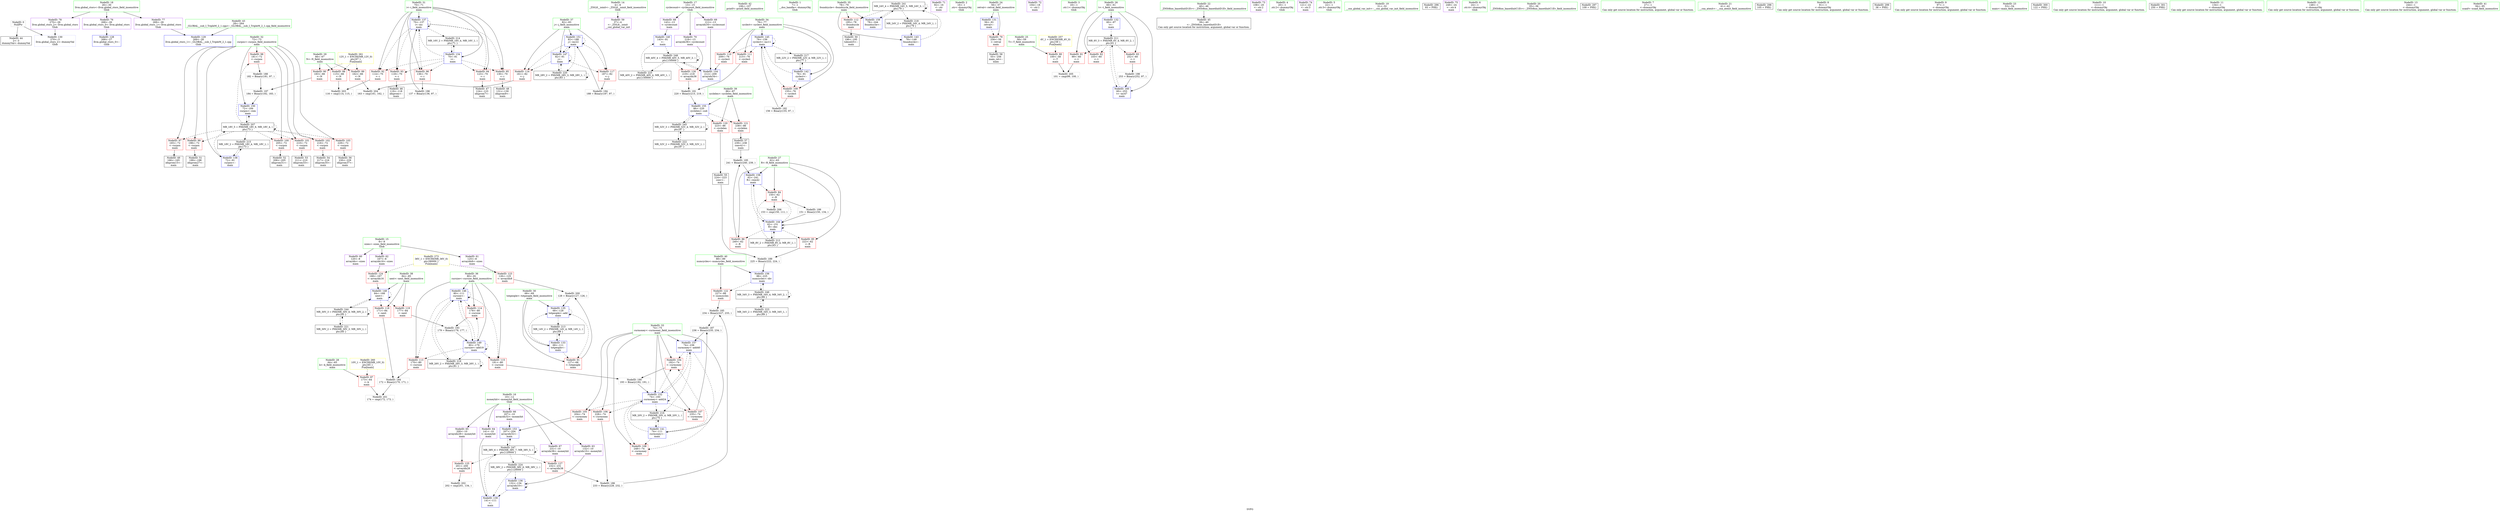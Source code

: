 digraph "SVFG" {
	label="SVFG";

	Node0x55bd08366790 [shape=record,color=grey,label="{NodeID: 0\nNullPtr}"];
	Node0x55bd08366790 -> Node0x55bd0838e950[style=solid];
	Node0x55bd08366790 -> Node0x55bd08394f70[style=solid];
	Node0x55bd0838ed60 [shape=record,color=red,label="{NodeID: 97\n165\<--72\n\<--curpos\nmain\n}"];
	Node0x55bd0838ed60 -> Node0x55bd0838fd80[style=solid];
	Node0x55bd08367390 [shape=record,color=green,label="{NodeID: 14\n4\<--6\n_ZStL8__ioinit\<--_ZStL8__ioinit_field_insensitive\nGlob }"];
	Node0x55bd08367390 -> Node0x55bd083905a0[style=solid];
	Node0x55bd08392770 [shape=record,color=grey,label="{NodeID: 194\n188 = Binary(187, 97, )\n}"];
	Node0x55bd08392770 -> Node0x55bd08396080[style=solid];
	Node0x55bd0838f8c0 [shape=record,color=red,label="{NodeID: 111\n215\<--76\n\<--cyclect\nmain\n}"];
	Node0x55bd0838f8c0 -> Node0x55bd08398440[style=solid];
	Node0x55bd0838dc50 [shape=record,color=green,label="{NodeID: 28\n64\<--65\nk\<--k_field_insensitive\nmain\n}"];
	Node0x55bd0838dc50 -> Node0x55bd08391c60[style=solid];
	Node0x55bd08394b60 [shape=record,color=red,label="{NodeID: 125\n201\<--200\n\<--arrayidx28\nmain\n}"];
	Node0x55bd08394b60 -> Node0x55bd0839a510[style=solid];
	Node0x55bd0838e7b0 [shape=record,color=green,label="{NodeID: 42\n106\<--107\nprintf\<--printf_field_insensitive\n}"];
	Node0x55bd083a6580 [shape=record,color=black,label="{NodeID: 222\nMR_32V_2 = PHI(MR_32V_3, MR_32V_1, )\npts\{87 \}\n}"];
	Node0x55bd083a6580 -> Node0x55bd083adc80[style=dashed];
	Node0x55bd083956c0 [shape=record,color=blue,label="{NodeID: 139\n141\<--111\n\<--\nmain\n}"];
	Node0x55bd083956c0 -> Node0x55bd083ae680[style=dashed];
	Node0x55bd08390330 [shape=record,color=black,label="{NodeID: 56\n230\<--229\nidxprom37\<--\nmain\n}"];
	Node0x55bd08396220 [shape=record,color=blue,label="{NodeID: 153\n207\<--204\narrayidx32\<--\nmain\n}"];
	Node0x55bd08396220 -> Node0x55bd083ae680[style=dashed];
	Node0x55bd08390e90 [shape=record,color=purple,label="{NodeID: 70\n218\<--13\narrayidx36\<--cyclecount\nmain\n}"];
	Node0x55bd08390e90 -> Node0x55bd08394c30[style=solid];
	Node0x55bd083919f0 [shape=record,color=red,label="{NodeID: 84\n150\<--62\n\<--R\nmain\n}"];
	Node0x55bd083919f0 -> Node0x55bd08392ef0[style=solid];
	Node0x55bd083919f0 -> Node0x55bd0839aad0[style=solid];
	Node0x55bd08387dd0 [shape=record,color=green,label="{NodeID: 1\n7\<--1\n__dso_handle\<--dummyObj\nGlob }"];
	Node0x55bd0838ee30 [shape=record,color=red,label="{NodeID: 98\n181\<--72\n\<--curpos\nmain\n}"];
	Node0x55bd0838ee30 -> Node0x55bd08397fc0[style=solid];
	Node0x55bd0838d400 [shape=record,color=green,label="{NodeID: 15\n8\<--9\nsizes\<--sizes_field_insensitive\nGlob }"];
	Node0x55bd0838d400 -> Node0x55bd08390670[style=solid];
	Node0x55bd0838d400 -> Node0x55bd08390740[style=solid];
	Node0x55bd0838d400 -> Node0x55bd08390810[style=solid];
	Node0x55bd083928f0 [shape=record,color=grey,label="{NodeID: 195\n241 = Binary(240, 239, )\n}"];
	Node0x55bd083928f0 -> Node0x55bd08396630[style=solid];
	Node0x55bd0838f990 [shape=record,color=red,label="{NodeID: 112\n195\<--78\n\<--foundcycle\nmain\n}"];
	Node0x55bd0838f990 -> Node0x55bd0838fe50[style=solid];
	Node0x55bd0838dd20 [shape=record,color=green,label="{NodeID: 29\n66\<--67\nN\<--N_field_insensitive\nmain\n}"];
	Node0x55bd0838dd20 -> Node0x55bd08391d30[style=solid];
	Node0x55bd0838dd20 -> Node0x55bd08391e00[style=solid];
	Node0x55bd0838dd20 -> Node0x55bd08391ed0[style=solid];
	Node0x55bd08394c30 [shape=record,color=red,label="{NodeID: 126\n219\<--218\n\<--arrayidx36\nmain\n}"];
	Node0x55bd08394c30 -> Node0x55bd08398440[style=solid];
	Node0x55bd0838e880 [shape=record,color=green,label="{NodeID: 43\n28\<--264\n_GLOBAL__sub_I_TripleM_2_1.cpp\<--_GLOBAL__sub_I_TripleM_2_1.cpp_field_insensitive\n}"];
	Node0x55bd0838e880 -> Node0x55bd08394ea0[style=solid];
	Node0x55bd083a6a80 [shape=record,color=black,label="{NodeID: 223\nMR_34V_2 = PHI(MR_34V_3, MR_34V_1, )\npts\{89 \}\n}"];
	Node0x55bd083a6a80 -> Node0x55bd083ae180[style=dashed];
	Node0x55bd08395790 [shape=record,color=blue,label="{NodeID: 140\n143\<--91\n\<--\nmain\n}"];
	Node0x55bd08395790 -> Node0x55bd083aeb80[style=dashed];
	Node0x55bd08390400 [shape=record,color=black,label="{NodeID: 57\n239\<--238\nconv41\<--\nmain\n}"];
	Node0x55bd08390400 -> Node0x55bd083928f0[style=solid];
	Node0x55bd083962f0 [shape=record,color=blue,label="{NodeID: 154\n212\<--209\narrayidx34\<--\nmain\n}"];
	Node0x55bd083962f0 -> Node0x55bd083aeb80[style=dashed];
	Node0x55bd08390f60 [shape=record,color=purple,label="{NodeID: 71\n92\<--16\n\<--.str\nmain\n}"];
	Node0x55bd08391ac0 [shape=record,color=red,label="{NodeID: 85\n222\<--62\n\<--R\nmain\n}"];
	Node0x55bd08391ac0 -> Node0x55bd08398140[style=solid];
	Node0x55bd08366b90 [shape=record,color=green,label="{NodeID: 2\n16\<--1\n.str\<--dummyObj\nGlob }"];
	Node0x55bd0838ef00 [shape=record,color=red,label="{NodeID: 99\n198\<--72\n\<--curpos\nmain\n}"];
	Node0x55bd0838ef00 -> Node0x55bd0838ff20[style=solid];
	Node0x55bd0838d490 [shape=record,color=green,label="{NodeID: 16\n10\<--12\nmoneyhit\<--moneyhit_field_insensitive\nGlob }"];
	Node0x55bd0838d490 -> Node0x55bd083908e0[style=solid];
	Node0x55bd0838d490 -> Node0x55bd083909b0[style=solid];
	Node0x55bd0838d490 -> Node0x55bd08390a80[style=solid];
	Node0x55bd0838d490 -> Node0x55bd08390b50[style=solid];
	Node0x55bd0838d490 -> Node0x55bd08390c20[style=solid];
	Node0x55bd08392a70 [shape=record,color=grey,label="{NodeID: 196\n137 = Binary(136, 97, )\n}"];
	Node0x55bd08392a70 -> Node0x55bd08395520[style=solid];
	Node0x55bd0838fa60 [shape=record,color=red,label="{NodeID: 113\n170\<--80\n\<--cursize\nmain\n}"];
	Node0x55bd0838fa60 -> Node0x55bd083979c0[style=solid];
	Node0x55bd0838ddf0 [shape=record,color=green,label="{NodeID: 30\n68\<--69\ntotpeople\<--totpeople_field_insensitive\nmain\n}"];
	Node0x55bd0838ddf0 -> Node0x55bd08391fa0[style=solid];
	Node0x55bd0838ddf0 -> Node0x55bd083951e0[style=solid];
	Node0x55bd0838ddf0 -> Node0x55bd08395380[style=solid];
	Node0x55bd08394d00 [shape=record,color=red,label="{NodeID: 127\n232\<--231\n\<--arrayidx38\nmain\n}"];
	Node0x55bd08394d00 -> Node0x55bd08397cc0[style=solid];
	Node0x55bd0838e950 [shape=record,color=black,label="{NodeID: 44\n2\<--3\ndummyVal\<--dummyVal\n}"];
	Node0x55bd083a6f80 [shape=record,color=black,label="{NodeID: 224\nMR_38V_2 = PHI(MR_38V_6, MR_38V_1, )\npts\{120000 \}\n}"];
	Node0x55bd083a6f80 -> Node0x55bd08395450[style=dashed];
	Node0x55bd083a6f80 -> Node0x55bd083956c0[style=dashed];
	Node0x55bd08395860 [shape=record,color=blue,label="{NodeID: 141\n74\<--111\ncurmoney\<--\nmain\n}"];
	Node0x55bd08395860 -> Node0x55bd0838f310[style=dashed];
	Node0x55bd08395860 -> Node0x55bd0838f650[style=dashed];
	Node0x55bd08395860 -> Node0x55bd08396150[style=dashed];
	Node0x55bd08395860 -> Node0x55bd083a4780[style=dashed];
	Node0x55bd083904d0 [shape=record,color=black,label="{NodeID: 58\n55\<--256\nmain_ret\<--\nmain\n}"];
	Node0x55bd083963c0 [shape=record,color=blue,label="{NodeID: 155\n86\<--220\ncyclelen\<--sub\nmain\n}"];
	Node0x55bd083963c0 -> Node0x55bd08394750[style=dashed];
	Node0x55bd083963c0 -> Node0x55bd08394820[style=dashed];
	Node0x55bd083963c0 -> Node0x55bd083adc80[style=dashed];
	Node0x55bd08391030 [shape=record,color=purple,label="{NodeID: 72\n104\<--18\n\<--.str.1\nmain\n}"];
	Node0x55bd08391b90 [shape=record,color=red,label="{NodeID: 86\n240\<--62\n\<--R\nmain\n}"];
	Node0x55bd08391b90 -> Node0x55bd083928f0[style=solid];
	Node0x55bd08366cb0 [shape=record,color=green,label="{NodeID: 3\n18\<--1\n.str.1\<--dummyObj\nGlob }"];
	Node0x55bd0838efd0 [shape=record,color=red,label="{NodeID: 100\n205\<--72\n\<--curpos\nmain\n}"];
	Node0x55bd0838efd0 -> Node0x55bd0838fff0[style=solid];
	Node0x55bd0838d520 [shape=record,color=green,label="{NodeID: 17\n13\<--15\ncyclecount\<--cyclecount_field_insensitive\nGlob }"];
	Node0x55bd0838d520 -> Node0x55bd08390cf0[style=solid];
	Node0x55bd0838d520 -> Node0x55bd08390dc0[style=solid];
	Node0x55bd0838d520 -> Node0x55bd08390e90[style=solid];
	Node0x55bd08392bf0 [shape=record,color=grey,label="{NodeID: 197\n184 = Binary(182, 183, )\n}"];
	Node0x55bd08392bf0 -> Node0x55bd08395fb0[style=solid];
	Node0x55bd0838fb30 [shape=record,color=red,label="{NodeID: 114\n178\<--80\n\<--cursize\nmain\n}"];
	Node0x55bd0838fb30 -> Node0x55bd083925f0[style=solid];
	Node0x55bd0838dec0 [shape=record,color=green,label="{NodeID: 31\n70\<--71\ni\<--i_field_insensitive\nmain\n}"];
	Node0x55bd0838dec0 -> Node0x55bd08392070[style=solid];
	Node0x55bd0838dec0 -> Node0x55bd08392140[style=solid];
	Node0x55bd0838dec0 -> Node0x55bd08392210[style=solid];
	Node0x55bd0838dec0 -> Node0x55bd083922e0[style=solid];
	Node0x55bd0838dec0 -> Node0x55bd0838ec90[style=solid];
	Node0x55bd0838dec0 -> Node0x55bd083952b0[style=solid];
	Node0x55bd0838dec0 -> Node0x55bd08395520[style=solid];
	Node0x55bd083a2e80 [shape=record,color=black,label="{NodeID: 211\nMR_6V_3 = PHI(MR_6V_4, MR_6V_2, )\npts\{61 \}\n}"];
	Node0x55bd083a2e80 -> Node0x55bd08391780[style=dashed];
	Node0x55bd083a2e80 -> Node0x55bd08391850[style=dashed];
	Node0x55bd083a2e80 -> Node0x55bd08391920[style=dashed];
	Node0x55bd083a2e80 -> Node0x55bd083967d0[style=dashed];
	Node0x55bd08394dd0 [shape=record,color=blue,label="{NodeID: 128\n268\<--27\nllvm.global_ctors_0\<--\nGlob }"];
	Node0x55bd0838ea20 [shape=record,color=black,label="{NodeID: 45\n39\<--40\n\<--_ZNSt8ios_base4InitD1Ev\nCan only get source location for instruction, argument, global var or function.}"];
	Node0x55bd083a7c90 [shape=record,color=black,label="{NodeID: 225\nMR_40V_2 = PHI(MR_40V_4, MR_40V_1, )\npts\{150000 \}\n}"];
	Node0x55bd083a7c90 -> Node0x55bd08395790[style=dashed];
	Node0x55bd08395930 [shape=record,color=blue,label="{NodeID: 142\n76\<--91\ncyclect\<--\nmain\n}"];
	Node0x55bd08395930 -> Node0x55bd0838f720[style=dashed];
	Node0x55bd08395930 -> Node0x55bd08395ba0[style=dashed];
	Node0x55bd08395930 -> Node0x55bd083a4c80[style=dashed];
	Node0x55bd083905a0 [shape=record,color=purple,label="{NodeID: 59\n37\<--4\n\<--_ZStL8__ioinit\n__cxx_global_var_init\n}"];
	Node0x55bd08396490 [shape=record,color=blue,label="{NodeID: 156\n88\<--225\nnumcycles\<--div\nmain\n}"];
	Node0x55bd08396490 -> Node0x55bd083948f0[style=dashed];
	Node0x55bd08396490 -> Node0x55bd083ae180[style=dashed];
	Node0x55bd08391100 [shape=record,color=purple,label="{NodeID: 73\n108\<--20\n\<--.str.2\nmain\n}"];
	Node0x55bd08391c60 [shape=record,color=red,label="{NodeID: 87\n173\<--64\n\<--k\nmain\n}"];
	Node0x55bd08391c60 -> Node0x55bd083931f0[style=solid];
	Node0x55bd08366d40 [shape=record,color=green,label="{NodeID: 4\n20\<--1\n.str.2\<--dummyObj\nGlob }"];
	Node0x55bd083979c0 [shape=record,color=grey,label="{NodeID: 184\n172 = Binary(170, 171, )\n}"];
	Node0x55bd083979c0 -> Node0x55bd083931f0[style=solid];
	Node0x55bd0838f0a0 [shape=record,color=red,label="{NodeID: 101\n210\<--72\n\<--curpos\nmain\n}"];
	Node0x55bd0838f0a0 -> Node0x55bd083900c0[style=solid];
	Node0x55bd0838d5b0 [shape=record,color=green,label="{NodeID: 18\n26\<--30\nllvm.global_ctors\<--llvm.global_ctors_field_insensitive\nGlob }"];
	Node0x55bd0838d5b0 -> Node0x55bd08391370[style=solid];
	Node0x55bd0838d5b0 -> Node0x55bd08391440[style=solid];
	Node0x55bd0838d5b0 -> Node0x55bd08391510[style=solid];
	Node0x55bd08392d70 [shape=record,color=grey,label="{NodeID: 198\n253 = Binary(252, 97, )\n}"];
	Node0x55bd08392d70 -> Node0x55bd083967d0[style=solid];
	Node0x55bd0838fc00 [shape=record,color=red,label="{NodeID: 115\n191\<--80\n\<--cursize\nmain\n}"];
	Node0x55bd0838fc00 -> Node0x55bd083982c0[style=solid];
	Node0x55bd0838df90 [shape=record,color=green,label="{NodeID: 32\n72\<--73\ncurpos\<--curpos_field_insensitive\nmain\n}"];
	Node0x55bd0838df90 -> Node0x55bd0838ed60[style=solid];
	Node0x55bd0838df90 -> Node0x55bd0838ee30[style=solid];
	Node0x55bd0838df90 -> Node0x55bd0838ef00[style=solid];
	Node0x55bd0838df90 -> Node0x55bd0838efd0[style=solid];
	Node0x55bd0838df90 -> Node0x55bd0838f0a0[style=solid];
	Node0x55bd0838df90 -> Node0x55bd0838f170[style=solid];
	Node0x55bd0838df90 -> Node0x55bd0838f240[style=solid];
	Node0x55bd0838df90 -> Node0x55bd083955f0[style=solid];
	Node0x55bd0838df90 -> Node0x55bd08395fb0[style=solid];
	Node0x55bd083a3380 [shape=record,color=black,label="{NodeID: 212\nMR_8V_2 = PHI(MR_8V_4, MR_8V_1, )\npts\{63 \}\n}"];
	Node0x55bd083a3380 -> Node0x55bd083919f0[style=dashed];
	Node0x55bd083a3380 -> Node0x55bd08395ad0[style=dashed];
	Node0x55bd08394ea0 [shape=record,color=blue,label="{NodeID: 129\n269\<--28\nllvm.global_ctors_1\<--_GLOBAL__sub_I_TripleM_2_1.cpp\nGlob }"];
	Node0x55bd0838eaf0 [shape=record,color=black,label="{NodeID: 46\n119\<--118\nidxprom\<--\nmain\n}"];
	Node0x55bd08395a00 [shape=record,color=blue,label="{NodeID: 143\n78\<--148\nfoundcycle\<--\nmain\n}"];
	Node0x55bd08395a00 -> Node0x55bd083ac880[style=dashed];
	Node0x55bd08390670 [shape=record,color=purple,label="{NodeID: 60\n120\<--8\narrayidx\<--sizes\nmain\n}"];
	Node0x55bd08396560 [shape=record,color=blue,label="{NodeID: 157\n74\<--236\ncurmoney\<--add40\nmain\n}"];
	Node0x55bd08396560 -> Node0x55bd0838f310[style=dashed];
	Node0x55bd08396560 -> Node0x55bd0838f650[style=dashed];
	Node0x55bd08396560 -> Node0x55bd08396150[style=dashed];
	Node0x55bd08396560 -> Node0x55bd083a4780[style=dashed];
	Node0x55bd083911d0 [shape=record,color=purple,label="{NodeID: 74\n121\<--22\n\<--.str.3\nmain\n}"];
	Node0x55bd08391d30 [shape=record,color=red,label="{NodeID: 88\n115\<--66\n\<--N\nmain\n}"];
	Node0x55bd08391d30 -> Node0x55bd0839a650[style=solid];
	Node0x55bd08366ef0 [shape=record,color=green,label="{NodeID: 5\n22\<--1\n.str.3\<--dummyObj\nGlob }"];
	Node0x55bd08397b40 [shape=record,color=grey,label="{NodeID: 185\n234 = Binary(227, 233, )\n}"];
	Node0x55bd08397b40 -> Node0x55bd08397e40[style=solid];
	Node0x55bd0838f170 [shape=record,color=red,label="{NodeID: 102\n216\<--72\n\<--curpos\nmain\n}"];
	Node0x55bd0838f170 -> Node0x55bd08390190[style=solid];
	Node0x55bd0838d640 [shape=record,color=green,label="{NodeID: 19\n31\<--32\n__cxx_global_var_init\<--__cxx_global_var_init_field_insensitive\n}"];
	Node0x55bd08392ef0 [shape=record,color=grey,label="{NodeID: 199\n151 = Binary(150, 134, )\n}"];
	Node0x55bd08392ef0 -> Node0x55bd08395ad0[style=solid];
	Node0x55bd08394410 [shape=record,color=red,label="{NodeID: 116\n161\<--82\n\<--j\nmain\n}"];
	Node0x55bd08394410 -> Node0x55bd0839a7d0[style=solid];
	Node0x55bd0838e060 [shape=record,color=green,label="{NodeID: 33\n74\<--75\ncurmoney\<--curmoney_field_insensitive\nmain\n}"];
	Node0x55bd0838e060 -> Node0x55bd0838f310[style=solid];
	Node0x55bd0838e060 -> Node0x55bd0838f3e0[style=solid];
	Node0x55bd0838e060 -> Node0x55bd0838f4b0[style=solid];
	Node0x55bd0838e060 -> Node0x55bd0838f580[style=solid];
	Node0x55bd0838e060 -> Node0x55bd0838f650[style=solid];
	Node0x55bd0838e060 -> Node0x55bd08395860[style=solid];
	Node0x55bd0838e060 -> Node0x55bd08396150[style=solid];
	Node0x55bd0838e060 -> Node0x55bd08396560[style=solid];
	Node0x55bd083c3290 [shape=record,color=black,label="{NodeID: 296\n93 = PHI()\n}"];
	Node0x55bd083a3880 [shape=record,color=black,label="{NodeID: 213\nMR_14V_2 = PHI(MR_14V_4, MR_14V_1, )\npts\{69 \}\n}"];
	Node0x55bd083a3880 -> Node0x55bd083951e0[style=dashed];
	Node0x55bd08394f70 [shape=record,color=blue, style = dotted,label="{NodeID: 130\n270\<--3\nllvm.global_ctors_2\<--dummyVal\nGlob }"];
	Node0x55bd0838ebc0 [shape=record,color=black,label="{NodeID: 47\n124\<--123\nidxprom7\<--\nmain\n}"];
	Node0x55bd08395ad0 [shape=record,color=blue,label="{NodeID: 144\n62\<--151\nR\<--dec\nmain\n}"];
	Node0x55bd08395ad0 -> Node0x55bd083919f0[style=dashed];
	Node0x55bd08395ad0 -> Node0x55bd08391ac0[style=dashed];
	Node0x55bd08395ad0 -> Node0x55bd08391b90[style=dashed];
	Node0x55bd08395ad0 -> Node0x55bd08395ad0[style=dashed];
	Node0x55bd08395ad0 -> Node0x55bd08396630[style=dashed];
	Node0x55bd08395ad0 -> Node0x55bd083a3380[style=dashed];
	Node0x55bd08390740 [shape=record,color=purple,label="{NodeID: 61\n125\<--8\narrayidx8\<--sizes\nmain\n}"];
	Node0x55bd08390740 -> Node0x55bd083949c0[style=solid];
	Node0x55bd083ac880 [shape=record,color=black,label="{NodeID: 241\nMR_24V_4 = PHI(MR_24V_5, MR_24V_3, )\npts\{79 \}\n}"];
	Node0x55bd083ac880 -> Node0x55bd0838f990[style=dashed];
	Node0x55bd083ac880 -> Node0x55bd08396700[style=dashed];
	Node0x55bd083ac880 -> Node0x55bd083a5180[style=dashed];
	Node0x55bd083ac880 -> Node0x55bd083ac880[style=dashed];
	Node0x55bd08396630 [shape=record,color=blue,label="{NodeID: 158\n62\<--241\nR\<--rem42\nmain\n}"];
	Node0x55bd08396630 -> Node0x55bd083919f0[style=dashed];
	Node0x55bd08396630 -> Node0x55bd08395ad0[style=dashed];
	Node0x55bd083912a0 [shape=record,color=purple,label="{NodeID: 75\n249\<--24\n\<--.str.4\nmain\n}"];
	Node0x55bd08391e00 [shape=record,color=red,label="{NodeID: 89\n162\<--66\n\<--N\nmain\n}"];
	Node0x55bd08391e00 -> Node0x55bd0839a7d0[style=solid];
	Node0x55bd08366f80 [shape=record,color=green,label="{NodeID: 6\n24\<--1\n.str.4\<--dummyObj\nGlob }"];
	Node0x55bd08397cc0 [shape=record,color=grey,label="{NodeID: 186\n233 = Binary(228, 232, )\n}"];
	Node0x55bd08397cc0 -> Node0x55bd08397b40[style=solid];
	Node0x55bd0838f240 [shape=record,color=red,label="{NodeID: 103\n229\<--72\n\<--curpos\nmain\n}"];
	Node0x55bd0838f240 -> Node0x55bd08390330[style=solid];
	Node0x55bd0838d6d0 [shape=record,color=green,label="{NodeID: 20\n35\<--36\n_ZNSt8ios_base4InitC1Ev\<--_ZNSt8ios_base4InitC1Ev_field_insensitive\n}"];
	Node0x55bd08393070 [shape=record,color=grey,label="{NodeID: 200\n128 = Binary(127, 126, )\n}"];
	Node0x55bd08393070 -> Node0x55bd08395380[style=solid];
	Node0x55bd083944e0 [shape=record,color=red,label="{NodeID: 117\n187\<--82\n\<--j\nmain\n}"];
	Node0x55bd083944e0 -> Node0x55bd08392770[style=solid];
	Node0x55bd0838e130 [shape=record,color=green,label="{NodeID: 34\n76\<--77\ncyclect\<--cyclect_field_insensitive\nmain\n}"];
	Node0x55bd0838e130 -> Node0x55bd0838f720[style=solid];
	Node0x55bd0838e130 -> Node0x55bd0838f7f0[style=solid];
	Node0x55bd0838e130 -> Node0x55bd0838f8c0[style=solid];
	Node0x55bd0838e130 -> Node0x55bd08395930[style=solid];
	Node0x55bd0838e130 -> Node0x55bd08395ba0[style=solid];
	Node0x55bd083c3390 [shape=record,color=black,label="{NodeID: 297\n109 = PHI()\n}"];
	Node0x55bd083a3d80 [shape=record,color=black,label="{NodeID: 214\nMR_16V_2 = PHI(MR_16V_4, MR_16V_1, )\npts\{71 \}\n}"];
	Node0x55bd083a3d80 -> Node0x55bd083952b0[style=dashed];
	Node0x55bd08395040 [shape=record,color=blue,label="{NodeID: 131\n56\<--91\nretval\<--\nmain\n}"];
	Node0x55bd08395040 -> Node0x55bd083915e0[style=dashed];
	Node0x55bd0838fcb0 [shape=record,color=black,label="{NodeID: 48\n131\<--130\nidxprom9\<--\nmain\n}"];
	Node0x55bd08395ba0 [shape=record,color=blue,label="{NodeID: 145\n76\<--156\ncyclect\<--inc11\nmain\n}"];
	Node0x55bd08395ba0 -> Node0x55bd0838f720[style=dashed];
	Node0x55bd08395ba0 -> Node0x55bd0838f7f0[style=dashed];
	Node0x55bd08395ba0 -> Node0x55bd0838f8c0[style=dashed];
	Node0x55bd08395ba0 -> Node0x55bd08395ba0[style=dashed];
	Node0x55bd08395ba0 -> Node0x55bd083a4c80[style=dashed];
	Node0x55bd08390810 [shape=record,color=purple,label="{NodeID: 62\n167\<--8\narrayidx16\<--sizes\nmain\n}"];
	Node0x55bd08390810 -> Node0x55bd08394a90[style=solid];
	Node0x55bd08396700 [shape=record,color=blue,label="{NodeID: 159\n78\<--244\nfoundcycle\<--\nmain\n}"];
	Node0x55bd08396700 -> Node0x55bd083ac880[style=dashed];
	Node0x55bd08391370 [shape=record,color=purple,label="{NodeID: 76\n268\<--26\nllvm.global_ctors_0\<--llvm.global_ctors\nGlob }"];
	Node0x55bd08391370 -> Node0x55bd08394dd0[style=solid];
	Node0x55bd08391ed0 [shape=record,color=red,label="{NodeID: 90\n183\<--66\n\<--N\nmain\n}"];
	Node0x55bd08391ed0 -> Node0x55bd08392bf0[style=solid];
	Node0x55bd08367080 [shape=record,color=green,label="{NodeID: 7\n27\<--1\n\<--dummyObj\nCan only get source location for instruction, argument, global var or function.}"];
	Node0x55bd08397e40 [shape=record,color=grey,label="{NodeID: 187\n236 = Binary(235, 234, )\n}"];
	Node0x55bd08397e40 -> Node0x55bd08396560[style=solid];
	Node0x55bd0838f310 [shape=record,color=red,label="{NodeID: 104\n192\<--74\n\<--curmoney\nmain\n}"];
	Node0x55bd0838f310 -> Node0x55bd083982c0[style=solid];
	Node0x55bd0838d760 [shape=record,color=green,label="{NodeID: 21\n41\<--42\n__cxa_atexit\<--__cxa_atexit_field_insensitive\n}"];
	Node0x55bd083931f0 [shape=record,color=grey,label="{NodeID: 201\n174 = cmp(172, 173, )\n}"];
	Node0x55bd083945b0 [shape=record,color=red,label="{NodeID: 118\n171\<--84\n\<--next\nmain\n}"];
	Node0x55bd083945b0 -> Node0x55bd083979c0[style=solid];
	Node0x55bd0838e200 [shape=record,color=green,label="{NodeID: 35\n78\<--79\nfoundcycle\<--foundcycle_field_insensitive\nmain\n}"];
	Node0x55bd0838e200 -> Node0x55bd0838f990[style=solid];
	Node0x55bd0838e200 -> Node0x55bd08395a00[style=solid];
	Node0x55bd0838e200 -> Node0x55bd08396700[style=solid];
	Node0x55bd083c3b60 [shape=record,color=black,label="{NodeID: 298\n105 = PHI()\n}"];
	Node0x55bd083a4280 [shape=record,color=black,label="{NodeID: 215\nMR_18V_2 = PHI(MR_18V_4, MR_18V_1, )\npts\{73 \}\n}"];
	Node0x55bd083a4280 -> Node0x55bd083955f0[style=dashed];
	Node0x55bd08395110 [shape=record,color=blue,label="{NodeID: 132\n60\<--97\nt\<--\nmain\n}"];
	Node0x55bd08395110 -> Node0x55bd083a2e80[style=dashed];
	Node0x55bd0838fd80 [shape=record,color=black,label="{NodeID: 49\n166\<--165\nidxprom15\<--\nmain\n}"];
	Node0x55bd08395c70 [shape=record,color=blue,label="{NodeID: 146\n80\<--111\ncursize\<--\nmain\n}"];
	Node0x55bd08395c70 -> Node0x55bd0838fa60[style=dashed];
	Node0x55bd08395c70 -> Node0x55bd0838fb30[style=dashed];
	Node0x55bd08395c70 -> Node0x55bd0838fc00[style=dashed];
	Node0x55bd08395c70 -> Node0x55bd08395c70[style=dashed];
	Node0x55bd08395c70 -> Node0x55bd08395ee0[style=dashed];
	Node0x55bd08395c70 -> Node0x55bd083a5680[style=dashed];
	Node0x55bd083908e0 [shape=record,color=purple,label="{NodeID: 63\n132\<--10\narrayidx10\<--moneyhit\nmain\n}"];
	Node0x55bd083908e0 -> Node0x55bd08395450[style=solid];
	Node0x55bd083967d0 [shape=record,color=blue,label="{NodeID: 160\n60\<--253\nt\<--inc47\nmain\n}"];
	Node0x55bd083967d0 -> Node0x55bd083a2e80[style=dashed];
	Node0x55bd08391440 [shape=record,color=purple,label="{NodeID: 77\n269\<--26\nllvm.global_ctors_1\<--llvm.global_ctors\nGlob }"];
	Node0x55bd08391440 -> Node0x55bd08394ea0[style=solid];
	Node0x55bd083b1ea0 [shape=record,color=yellow,style=double,label="{NodeID: 257\n4V_1 = ENCHI(MR_4V_0)\npts\{59 \}\nFun[main]}"];
	Node0x55bd083b1ea0 -> Node0x55bd083916b0[style=dashed];
	Node0x55bd08391fa0 [shape=record,color=red,label="{NodeID: 91\n127\<--68\n\<--totpeople\nmain\n}"];
	Node0x55bd08391fa0 -> Node0x55bd08393070[style=solid];
	Node0x55bd08367110 [shape=record,color=green,label="{NodeID: 8\n91\<--1\n\<--dummyObj\nCan only get source location for instruction, argument, global var or function.}"];
	Node0x55bd08397fc0 [shape=record,color=grey,label="{NodeID: 188\n182 = Binary(181, 97, )\n}"];
	Node0x55bd08397fc0 -> Node0x55bd08392bf0[style=solid];
	Node0x55bd0838f3e0 [shape=record,color=red,label="{NodeID: 105\n204\<--74\n\<--curmoney\nmain\n}"];
	Node0x55bd0838f3e0 -> Node0x55bd08396220[style=solid];
	Node0x55bd0838d7f0 [shape=record,color=green,label="{NodeID: 22\n40\<--46\n_ZNSt8ios_base4InitD1Ev\<--_ZNSt8ios_base4InitD1Ev_field_insensitive\n}"];
	Node0x55bd0838d7f0 -> Node0x55bd0838ea20[style=solid];
	Node0x55bd0839a510 [shape=record,color=grey,label="{NodeID: 202\n202 = cmp(201, 134, )\n}"];
	Node0x55bd08394680 [shape=record,color=red,label="{NodeID: 119\n177\<--84\n\<--next\nmain\n}"];
	Node0x55bd08394680 -> Node0x55bd083925f0[style=solid];
	Node0x55bd0838e2d0 [shape=record,color=green,label="{NodeID: 36\n80\<--81\ncursize\<--cursize_field_insensitive\nmain\n}"];
	Node0x55bd0838e2d0 -> Node0x55bd0838fa60[style=solid];
	Node0x55bd0838e2d0 -> Node0x55bd0838fb30[style=solid];
	Node0x55bd0838e2d0 -> Node0x55bd0838fc00[style=solid];
	Node0x55bd0838e2d0 -> Node0x55bd08395c70[style=solid];
	Node0x55bd0838e2d0 -> Node0x55bd08395ee0[style=solid];
	Node0x55bd083c3c60 [shape=record,color=black,label="{NodeID: 299\n38 = PHI()\n}"];
	Node0x55bd083a4780 [shape=record,color=black,label="{NodeID: 216\nMR_20V_2 = PHI(MR_20V_4, MR_20V_1, )\npts\{75 \}\n}"];
	Node0x55bd083a4780 -> Node0x55bd08395860[style=dashed];
	Node0x55bd083951e0 [shape=record,color=blue,label="{NodeID: 133\n68\<--111\ntotpeople\<--\nmain\n}"];
	Node0x55bd083951e0 -> Node0x55bd08391fa0[style=dashed];
	Node0x55bd083951e0 -> Node0x55bd08395380[style=dashed];
	Node0x55bd083951e0 -> Node0x55bd083a3880[style=dashed];
	Node0x55bd0838fe50 [shape=record,color=black,label="{NodeID: 50\n196\<--195\ntobool25\<--\nmain\n}"];
	Node0x55bd08395d40 [shape=record,color=blue,label="{NodeID: 147\n82\<--91\nj\<--\nmain\n}"];
	Node0x55bd08395d40 -> Node0x55bd08394410[style=dashed];
	Node0x55bd08395d40 -> Node0x55bd083944e0[style=dashed];
	Node0x55bd08395d40 -> Node0x55bd08395d40[style=dashed];
	Node0x55bd08395d40 -> Node0x55bd08396080[style=dashed];
	Node0x55bd08395d40 -> Node0x55bd083a5b80[style=dashed];
	Node0x55bd083909b0 [shape=record,color=purple,label="{NodeID: 64\n141\<--10\n\<--moneyhit\nmain\n}"];
	Node0x55bd083909b0 -> Node0x55bd083956c0[style=solid];
	Node0x55bd083ad780 [shape=record,color=black,label="{NodeID: 244\nMR_30V_3 = PHI(MR_30V_6, MR_30V_2, )\npts\{85 \}\n}"];
	Node0x55bd083ad780 -> Node0x55bd08395e10[style=dashed];
	Node0x55bd083ad780 -> Node0x55bd083a6080[style=dashed];
	Node0x55bd083ad780 -> Node0x55bd083ad780[style=dashed];
	Node0x55bd08391510 [shape=record,color=purple,label="{NodeID: 78\n270\<--26\nllvm.global_ctors_2\<--llvm.global_ctors\nGlob }"];
	Node0x55bd08391510 -> Node0x55bd08394f70[style=solid];
	Node0x55bd08392070 [shape=record,color=red,label="{NodeID: 92\n114\<--70\n\<--i\nmain\n}"];
	Node0x55bd08392070 -> Node0x55bd0839a650[style=solid];
	Node0x55bd0836adf0 [shape=record,color=green,label="{NodeID: 9\n97\<--1\n\<--dummyObj\nCan only get source location for instruction, argument, global var or function.}"];
	Node0x55bd08398140 [shape=record,color=grey,label="{NodeID: 189\n225 = Binary(222, 224, )\n}"];
	Node0x55bd08398140 -> Node0x55bd08396490[style=solid];
	Node0x55bd0838f4b0 [shape=record,color=red,label="{NodeID: 106\n228\<--74\n\<--curmoney\nmain\n}"];
	Node0x55bd0838f4b0 -> Node0x55bd08397cc0[style=solid];
	Node0x55bd0838d880 [shape=record,color=green,label="{NodeID: 23\n53\<--54\nmain\<--main_field_insensitive\n}"];
	Node0x55bd0839a650 [shape=record,color=grey,label="{NodeID: 203\n116 = cmp(114, 115, )\n}"];
	Node0x55bd08394750 [shape=record,color=red,label="{NodeID: 120\n223\<--86\n\<--cyclelen\nmain\n}"];
	Node0x55bd08394750 -> Node0x55bd08390260[style=solid];
	Node0x55bd0838e3a0 [shape=record,color=green,label="{NodeID: 37\n82\<--83\nj\<--j_field_insensitive\nmain\n}"];
	Node0x55bd0838e3a0 -> Node0x55bd08394410[style=solid];
	Node0x55bd0838e3a0 -> Node0x55bd083944e0[style=solid];
	Node0x55bd0838e3a0 -> Node0x55bd08395d40[style=solid];
	Node0x55bd0838e3a0 -> Node0x55bd08396080[style=solid];
	Node0x55bd083c3d60 [shape=record,color=black,label="{NodeID: 300\n122 = PHI()\n}"];
	Node0x55bd083a4c80 [shape=record,color=black,label="{NodeID: 217\nMR_22V_2 = PHI(MR_22V_4, MR_22V_1, )\npts\{77 \}\n}"];
	Node0x55bd083a4c80 -> Node0x55bd08395930[style=dashed];
	Node0x55bd083952b0 [shape=record,color=blue,label="{NodeID: 134\n70\<--91\ni\<--\nmain\n}"];
	Node0x55bd083952b0 -> Node0x55bd08392070[style=dashed];
	Node0x55bd083952b0 -> Node0x55bd08392140[style=dashed];
	Node0x55bd083952b0 -> Node0x55bd08392210[style=dashed];
	Node0x55bd083952b0 -> Node0x55bd083922e0[style=dashed];
	Node0x55bd083952b0 -> Node0x55bd0838ec90[style=dashed];
	Node0x55bd083952b0 -> Node0x55bd08395520[style=dashed];
	Node0x55bd083952b0 -> Node0x55bd083a3d80[style=dashed];
	Node0x55bd0838ff20 [shape=record,color=black,label="{NodeID: 51\n199\<--198\nidxprom27\<--\nmain\n}"];
	Node0x55bd08395e10 [shape=record,color=blue,label="{NodeID: 148\n84\<--168\nnext\<--\nmain\n}"];
	Node0x55bd08395e10 -> Node0x55bd083945b0[style=dashed];
	Node0x55bd08395e10 -> Node0x55bd08394680[style=dashed];
	Node0x55bd08395e10 -> Node0x55bd08395e10[style=dashed];
	Node0x55bd08395e10 -> Node0x55bd083ad780[style=dashed];
	Node0x55bd08390a80 [shape=record,color=purple,label="{NodeID: 65\n200\<--10\narrayidx28\<--moneyhit\nmain\n}"];
	Node0x55bd08390a80 -> Node0x55bd08394b60[style=solid];
	Node0x55bd083adc80 [shape=record,color=black,label="{NodeID: 245\nMR_32V_3 = PHI(MR_32V_4, MR_32V_2, )\npts\{87 \}\n}"];
	Node0x55bd083adc80 -> Node0x55bd083963c0[style=dashed];
	Node0x55bd083adc80 -> Node0x55bd083a6580[style=dashed];
	Node0x55bd083adc80 -> Node0x55bd083adc80[style=dashed];
	Node0x55bd083915e0 [shape=record,color=red,label="{NodeID: 79\n256\<--56\n\<--retval\nmain\n}"];
	Node0x55bd083915e0 -> Node0x55bd083904d0[style=solid];
	Node0x55bd08392140 [shape=record,color=red,label="{NodeID: 93\n118\<--70\n\<--i\nmain\n}"];
	Node0x55bd08392140 -> Node0x55bd0838eaf0[style=solid];
	Node0x55bd0836ae80 [shape=record,color=green,label="{NodeID: 10\n111\<--1\n\<--dummyObj\nCan only get source location for instruction, argument, global var or function.}"];
	Node0x55bd083a7480 [shape=record,color=yellow,style=double,label="{NodeID: 273\n36V_1 = ENCHI(MR_36V_0)\npts\{90000 \}\nFun[main]}"];
	Node0x55bd083a7480 -> Node0x55bd083949c0[style=dashed];
	Node0x55bd083a7480 -> Node0x55bd08394a90[style=dashed];
	Node0x55bd083982c0 [shape=record,color=grey,label="{NodeID: 190\n193 = Binary(192, 191, )\n}"];
	Node0x55bd083982c0 -> Node0x55bd08396150[style=solid];
	Node0x55bd0838f580 [shape=record,color=red,label="{NodeID: 107\n235\<--74\n\<--curmoney\nmain\n}"];
	Node0x55bd0838f580 -> Node0x55bd08397e40[style=solid];
	Node0x55bd0838d910 [shape=record,color=green,label="{NodeID: 24\n56\<--57\nretval\<--retval_field_insensitive\nmain\n}"];
	Node0x55bd0838d910 -> Node0x55bd083915e0[style=solid];
	Node0x55bd0838d910 -> Node0x55bd08395040[style=solid];
	Node0x55bd0839a7d0 [shape=record,color=grey,label="{NodeID: 204\n163 = cmp(161, 162, )\n}"];
	Node0x55bd08394820 [shape=record,color=red,label="{NodeID: 121\n238\<--86\n\<--cyclelen\nmain\n}"];
	Node0x55bd08394820 -> Node0x55bd08390400[style=solid];
	Node0x55bd0838e470 [shape=record,color=green,label="{NodeID: 38\n84\<--85\nnext\<--next_field_insensitive\nmain\n}"];
	Node0x55bd0838e470 -> Node0x55bd083945b0[style=solid];
	Node0x55bd0838e470 -> Node0x55bd08394680[style=solid];
	Node0x55bd0838e470 -> Node0x55bd08395e10[style=solid];
	Node0x55bd083c3e60 [shape=record,color=black,label="{NodeID: 301\n250 = PHI()\n}"];
	Node0x55bd083a5180 [shape=record,color=black,label="{NodeID: 218\nMR_24V_2 = PHI(MR_24V_4, MR_24V_1, )\npts\{79 \}\n}"];
	Node0x55bd083a5180 -> Node0x55bd08395a00[style=dashed];
	Node0x55bd08395380 [shape=record,color=blue,label="{NodeID: 135\n68\<--128\ntotpeople\<--add\nmain\n}"];
	Node0x55bd08395380 -> Node0x55bd08391fa0[style=dashed];
	Node0x55bd08395380 -> Node0x55bd08395380[style=dashed];
	Node0x55bd08395380 -> Node0x55bd083a3880[style=dashed];
	Node0x55bd0838fff0 [shape=record,color=black,label="{NodeID: 52\n206\<--205\nidxprom31\<--\nmain\n}"];
	Node0x55bd08395ee0 [shape=record,color=blue,label="{NodeID: 149\n80\<--179\ncursize\<--add19\nmain\n}"];
	Node0x55bd08395ee0 -> Node0x55bd0838fa60[style=dashed];
	Node0x55bd08395ee0 -> Node0x55bd0838fb30[style=dashed];
	Node0x55bd08395ee0 -> Node0x55bd0838fc00[style=dashed];
	Node0x55bd08395ee0 -> Node0x55bd08395c70[style=dashed];
	Node0x55bd08395ee0 -> Node0x55bd08395ee0[style=dashed];
	Node0x55bd08395ee0 -> Node0x55bd083a5680[style=dashed];
	Node0x55bd08390b50 [shape=record,color=purple,label="{NodeID: 66\n207\<--10\narrayidx32\<--moneyhit\nmain\n}"];
	Node0x55bd08390b50 -> Node0x55bd08396220[style=solid];
	Node0x55bd083ae180 [shape=record,color=black,label="{NodeID: 246\nMR_34V_3 = PHI(MR_34V_4, MR_34V_2, )\npts\{89 \}\n}"];
	Node0x55bd083ae180 -> Node0x55bd08396490[style=dashed];
	Node0x55bd083ae180 -> Node0x55bd083a6a80[style=dashed];
	Node0x55bd083ae180 -> Node0x55bd083ae180[style=dashed];
	Node0x55bd083916b0 [shape=record,color=red,label="{NodeID: 80\n100\<--58\n\<--T\nmain\n}"];
	Node0x55bd083916b0 -> Node0x55bd0839a950[style=solid];
	Node0x55bd083b2140 [shape=record,color=yellow,style=double,label="{NodeID: 260\n10V_1 = ENCHI(MR_10V_0)\npts\{65 \}\nFun[main]}"];
	Node0x55bd083b2140 -> Node0x55bd08391c60[style=dashed];
	Node0x55bd08392210 [shape=record,color=red,label="{NodeID: 94\n123\<--70\n\<--i\nmain\n}"];
	Node0x55bd08392210 -> Node0x55bd0838ebc0[style=solid];
	Node0x55bd08366930 [shape=record,color=green,label="{NodeID: 11\n134\<--1\n\<--dummyObj\nCan only get source location for instruction, argument, global var or function.}"];
	Node0x55bd08398440 [shape=record,color=grey,label="{NodeID: 191\n220 = Binary(215, 219, )\n}"];
	Node0x55bd08398440 -> Node0x55bd083963c0[style=solid];
	Node0x55bd0838f650 [shape=record,color=red,label="{NodeID: 108\n248\<--74\n\<--curmoney\nmain\n}"];
	Node0x55bd0838d9e0 [shape=record,color=green,label="{NodeID: 25\n58\<--59\nT\<--T_field_insensitive\nmain\n}"];
	Node0x55bd0838d9e0 -> Node0x55bd083916b0[style=solid];
	Node0x55bd0839a950 [shape=record,color=grey,label="{NodeID: 205\n101 = cmp(99, 100, )\n}"];
	Node0x55bd083948f0 [shape=record,color=red,label="{NodeID: 122\n227\<--88\n\<--numcycles\nmain\n}"];
	Node0x55bd083948f0 -> Node0x55bd08397b40[style=solid];
	Node0x55bd0838e540 [shape=record,color=green,label="{NodeID: 39\n86\<--87\ncyclelen\<--cyclelen_field_insensitive\nmain\n}"];
	Node0x55bd0838e540 -> Node0x55bd08394750[style=solid];
	Node0x55bd0838e540 -> Node0x55bd08394820[style=solid];
	Node0x55bd0838e540 -> Node0x55bd083963c0[style=solid];
	Node0x55bd083a5680 [shape=record,color=black,label="{NodeID: 219\nMR_26V_2 = PHI(MR_26V_3, MR_26V_1, )\npts\{81 \}\n}"];
	Node0x55bd083a5680 -> Node0x55bd08395c70[style=dashed];
	Node0x55bd083a5680 -> Node0x55bd083a5680[style=dashed];
	Node0x55bd08395450 [shape=record,color=blue,label="{NodeID: 136\n132\<--134\narrayidx10\<--\nmain\n}"];
	Node0x55bd08395450 -> Node0x55bd08395450[style=dashed];
	Node0x55bd08395450 -> Node0x55bd083956c0[style=dashed];
	Node0x55bd083900c0 [shape=record,color=black,label="{NodeID: 53\n211\<--210\nidxprom33\<--\nmain\n}"];
	Node0x55bd08395fb0 [shape=record,color=blue,label="{NodeID: 150\n72\<--184\ncurpos\<--rem\nmain\n}"];
	Node0x55bd08395fb0 -> Node0x55bd083a1a80[style=dashed];
	Node0x55bd08390c20 [shape=record,color=purple,label="{NodeID: 67\n231\<--10\narrayidx38\<--moneyhit\nmain\n}"];
	Node0x55bd08390c20 -> Node0x55bd08394d00[style=solid];
	Node0x55bd083ae680 [shape=record,color=black,label="{NodeID: 247\nMR_38V_6 = PHI(MR_38V_7, MR_38V_5, )\npts\{120000 \}\n}"];
	Node0x55bd083ae680 -> Node0x55bd08394b60[style=dashed];
	Node0x55bd083ae680 -> Node0x55bd08394d00[style=dashed];
	Node0x55bd083ae680 -> Node0x55bd08396220[style=dashed];
	Node0x55bd083ae680 -> Node0x55bd083a6f80[style=dashed];
	Node0x55bd083ae680 -> Node0x55bd083ae680[style=dashed];
	Node0x55bd08391780 [shape=record,color=red,label="{NodeID: 81\n99\<--60\n\<--t\nmain\n}"];
	Node0x55bd08391780 -> Node0x55bd0839a950[style=solid];
	Node0x55bd083b2220 [shape=record,color=yellow,style=double,label="{NodeID: 261\n12V_1 = ENCHI(MR_12V_0)\npts\{67 \}\nFun[main]}"];
	Node0x55bd083b2220 -> Node0x55bd08391d30[style=dashed];
	Node0x55bd083b2220 -> Node0x55bd08391e00[style=dashed];
	Node0x55bd083b2220 -> Node0x55bd08391ed0[style=dashed];
	Node0x55bd083922e0 [shape=record,color=red,label="{NodeID: 95\n130\<--70\n\<--i\nmain\n}"];
	Node0x55bd083922e0 -> Node0x55bd0838fcb0[style=solid];
	Node0x55bd08366a00 [shape=record,color=green,label="{NodeID: 12\n148\<--1\n\<--dummyObj\nCan only get source location for instruction, argument, global var or function.}"];
	Node0x55bd08392470 [shape=record,color=grey,label="{NodeID: 192\n156 = Binary(155, 97, )\n}"];
	Node0x55bd08392470 -> Node0x55bd08395ba0[style=solid];
	Node0x55bd0838f720 [shape=record,color=red,label="{NodeID: 109\n155\<--76\n\<--cyclect\nmain\n}"];
	Node0x55bd0838f720 -> Node0x55bd08392470[style=solid];
	Node0x55bd0838dab0 [shape=record,color=green,label="{NodeID: 26\n60\<--61\nt\<--t_field_insensitive\nmain\n}"];
	Node0x55bd0838dab0 -> Node0x55bd08391780[style=solid];
	Node0x55bd0838dab0 -> Node0x55bd08391850[style=solid];
	Node0x55bd0838dab0 -> Node0x55bd08391920[style=solid];
	Node0x55bd0838dab0 -> Node0x55bd08395110[style=solid];
	Node0x55bd0838dab0 -> Node0x55bd083967d0[style=solid];
	Node0x55bd0839aad0 [shape=record,color=grey,label="{NodeID: 206\n153 = cmp(150, 111, )\n}"];
	Node0x55bd083949c0 [shape=record,color=red,label="{NodeID: 123\n126\<--125\n\<--arrayidx8\nmain\n}"];
	Node0x55bd083949c0 -> Node0x55bd08393070[style=solid];
	Node0x55bd0838e610 [shape=record,color=green,label="{NodeID: 40\n88\<--89\nnumcycles\<--numcycles_field_insensitive\nmain\n}"];
	Node0x55bd0838e610 -> Node0x55bd083948f0[style=solid];
	Node0x55bd0838e610 -> Node0x55bd08396490[style=solid];
	Node0x55bd083a5b80 [shape=record,color=black,label="{NodeID: 220\nMR_28V_2 = PHI(MR_28V_3, MR_28V_1, )\npts\{83 \}\n}"];
	Node0x55bd083a5b80 -> Node0x55bd08395d40[style=dashed];
	Node0x55bd083a5b80 -> Node0x55bd083a5b80[style=dashed];
	Node0x55bd08395520 [shape=record,color=blue,label="{NodeID: 137\n70\<--137\ni\<--inc\nmain\n}"];
	Node0x55bd08395520 -> Node0x55bd08392070[style=dashed];
	Node0x55bd08395520 -> Node0x55bd08392140[style=dashed];
	Node0x55bd08395520 -> Node0x55bd08392210[style=dashed];
	Node0x55bd08395520 -> Node0x55bd083922e0[style=dashed];
	Node0x55bd08395520 -> Node0x55bd0838ec90[style=dashed];
	Node0x55bd08395520 -> Node0x55bd08395520[style=dashed];
	Node0x55bd08395520 -> Node0x55bd083a3d80[style=dashed];
	Node0x55bd08390190 [shape=record,color=black,label="{NodeID: 54\n217\<--216\nidxprom35\<--\nmain\n}"];
	Node0x55bd08396080 [shape=record,color=blue,label="{NodeID: 151\n82\<--188\nj\<--inc22\nmain\n}"];
	Node0x55bd08396080 -> Node0x55bd08394410[style=dashed];
	Node0x55bd08396080 -> Node0x55bd083944e0[style=dashed];
	Node0x55bd08396080 -> Node0x55bd08395d40[style=dashed];
	Node0x55bd08396080 -> Node0x55bd08396080[style=dashed];
	Node0x55bd08396080 -> Node0x55bd083a5b80[style=dashed];
	Node0x55bd08390cf0 [shape=record,color=purple,label="{NodeID: 68\n143\<--13\n\<--cyclecount\nmain\n}"];
	Node0x55bd08390cf0 -> Node0x55bd08395790[style=solid];
	Node0x55bd083aeb80 [shape=record,color=black,label="{NodeID: 248\nMR_40V_4 = PHI(MR_40V_5, MR_40V_3, )\npts\{150000 \}\n}"];
	Node0x55bd083aeb80 -> Node0x55bd08394c30[style=dashed];
	Node0x55bd083aeb80 -> Node0x55bd083962f0[style=dashed];
	Node0x55bd083aeb80 -> Node0x55bd083a7c90[style=dashed];
	Node0x55bd083aeb80 -> Node0x55bd083aeb80[style=dashed];
	Node0x55bd08391850 [shape=record,color=red,label="{NodeID: 82\n103\<--60\n\<--t\nmain\n}"];
	Node0x55bd0838ec90 [shape=record,color=red,label="{NodeID: 96\n136\<--70\n\<--i\nmain\n}"];
	Node0x55bd0838ec90 -> Node0x55bd08392a70[style=solid];
	Node0x55bd083672c0 [shape=record,color=green,label="{NodeID: 13\n244\<--1\n\<--dummyObj\nCan only get source location for instruction, argument, global var or function.}"];
	Node0x55bd083925f0 [shape=record,color=grey,label="{NodeID: 193\n179 = Binary(178, 177, )\n}"];
	Node0x55bd083925f0 -> Node0x55bd08395ee0[style=solid];
	Node0x55bd0838f7f0 [shape=record,color=red,label="{NodeID: 110\n209\<--76\n\<--cyclect\nmain\n}"];
	Node0x55bd0838f7f0 -> Node0x55bd083962f0[style=solid];
	Node0x55bd0838db80 [shape=record,color=green,label="{NodeID: 27\n62\<--63\nR\<--R_field_insensitive\nmain\n}"];
	Node0x55bd0838db80 -> Node0x55bd083919f0[style=solid];
	Node0x55bd0838db80 -> Node0x55bd08391ac0[style=solid];
	Node0x55bd0838db80 -> Node0x55bd08391b90[style=solid];
	Node0x55bd0838db80 -> Node0x55bd08395ad0[style=solid];
	Node0x55bd0838db80 -> Node0x55bd08396630[style=solid];
	Node0x55bd083a1a80 [shape=record,color=black,label="{NodeID: 207\nMR_18V_5 = PHI(MR_18V_6, MR_18V_4, )\npts\{73 \}\n}"];
	Node0x55bd083a1a80 -> Node0x55bd0838ed60[style=dashed];
	Node0x55bd083a1a80 -> Node0x55bd0838ee30[style=dashed];
	Node0x55bd083a1a80 -> Node0x55bd0838ef00[style=dashed];
	Node0x55bd083a1a80 -> Node0x55bd0838efd0[style=dashed];
	Node0x55bd083a1a80 -> Node0x55bd0838f0a0[style=dashed];
	Node0x55bd083a1a80 -> Node0x55bd0838f170[style=dashed];
	Node0x55bd083a1a80 -> Node0x55bd0838f240[style=dashed];
	Node0x55bd083a1a80 -> Node0x55bd08395fb0[style=dashed];
	Node0x55bd083a1a80 -> Node0x55bd083a1a80[style=dashed];
	Node0x55bd083a1a80 -> Node0x55bd083a4280[style=dashed];
	Node0x55bd08394a90 [shape=record,color=red,label="{NodeID: 124\n168\<--167\n\<--arrayidx16\nmain\n}"];
	Node0x55bd08394a90 -> Node0x55bd08395e10[style=solid];
	Node0x55bd0838e6e0 [shape=record,color=green,label="{NodeID: 41\n94\<--95\nscanf\<--scanf_field_insensitive\n}"];
	Node0x55bd083a6080 [shape=record,color=black,label="{NodeID: 221\nMR_30V_2 = PHI(MR_30V_3, MR_30V_1, )\npts\{85 \}\n}"];
	Node0x55bd083a6080 -> Node0x55bd083ad780[style=dashed];
	Node0x55bd083955f0 [shape=record,color=blue,label="{NodeID: 138\n72\<--91\ncurpos\<--\nmain\n}"];
	Node0x55bd083955f0 -> Node0x55bd083a1a80[style=dashed];
	Node0x55bd083955f0 -> Node0x55bd083a4280[style=dashed];
	Node0x55bd08390260 [shape=record,color=black,label="{NodeID: 55\n224\<--223\nconv\<--\nmain\n}"];
	Node0x55bd08390260 -> Node0x55bd08398140[style=solid];
	Node0x55bd08396150 [shape=record,color=blue,label="{NodeID: 152\n74\<--193\ncurmoney\<--add24\nmain\n}"];
	Node0x55bd08396150 -> Node0x55bd0838f310[style=dashed];
	Node0x55bd08396150 -> Node0x55bd0838f3e0[style=dashed];
	Node0x55bd08396150 -> Node0x55bd0838f4b0[style=dashed];
	Node0x55bd08396150 -> Node0x55bd0838f580[style=dashed];
	Node0x55bd08396150 -> Node0x55bd0838f650[style=dashed];
	Node0x55bd08396150 -> Node0x55bd08396150[style=dashed];
	Node0x55bd08396150 -> Node0x55bd08396560[style=dashed];
	Node0x55bd08396150 -> Node0x55bd083a4780[style=dashed];
	Node0x55bd08390dc0 [shape=record,color=purple,label="{NodeID: 69\n212\<--13\narrayidx34\<--cyclecount\nmain\n}"];
	Node0x55bd08390dc0 -> Node0x55bd083962f0[style=solid];
	Node0x55bd08391920 [shape=record,color=red,label="{NodeID: 83\n252\<--60\n\<--t\nmain\n}"];
	Node0x55bd08391920 -> Node0x55bd08392d70[style=solid];
}
